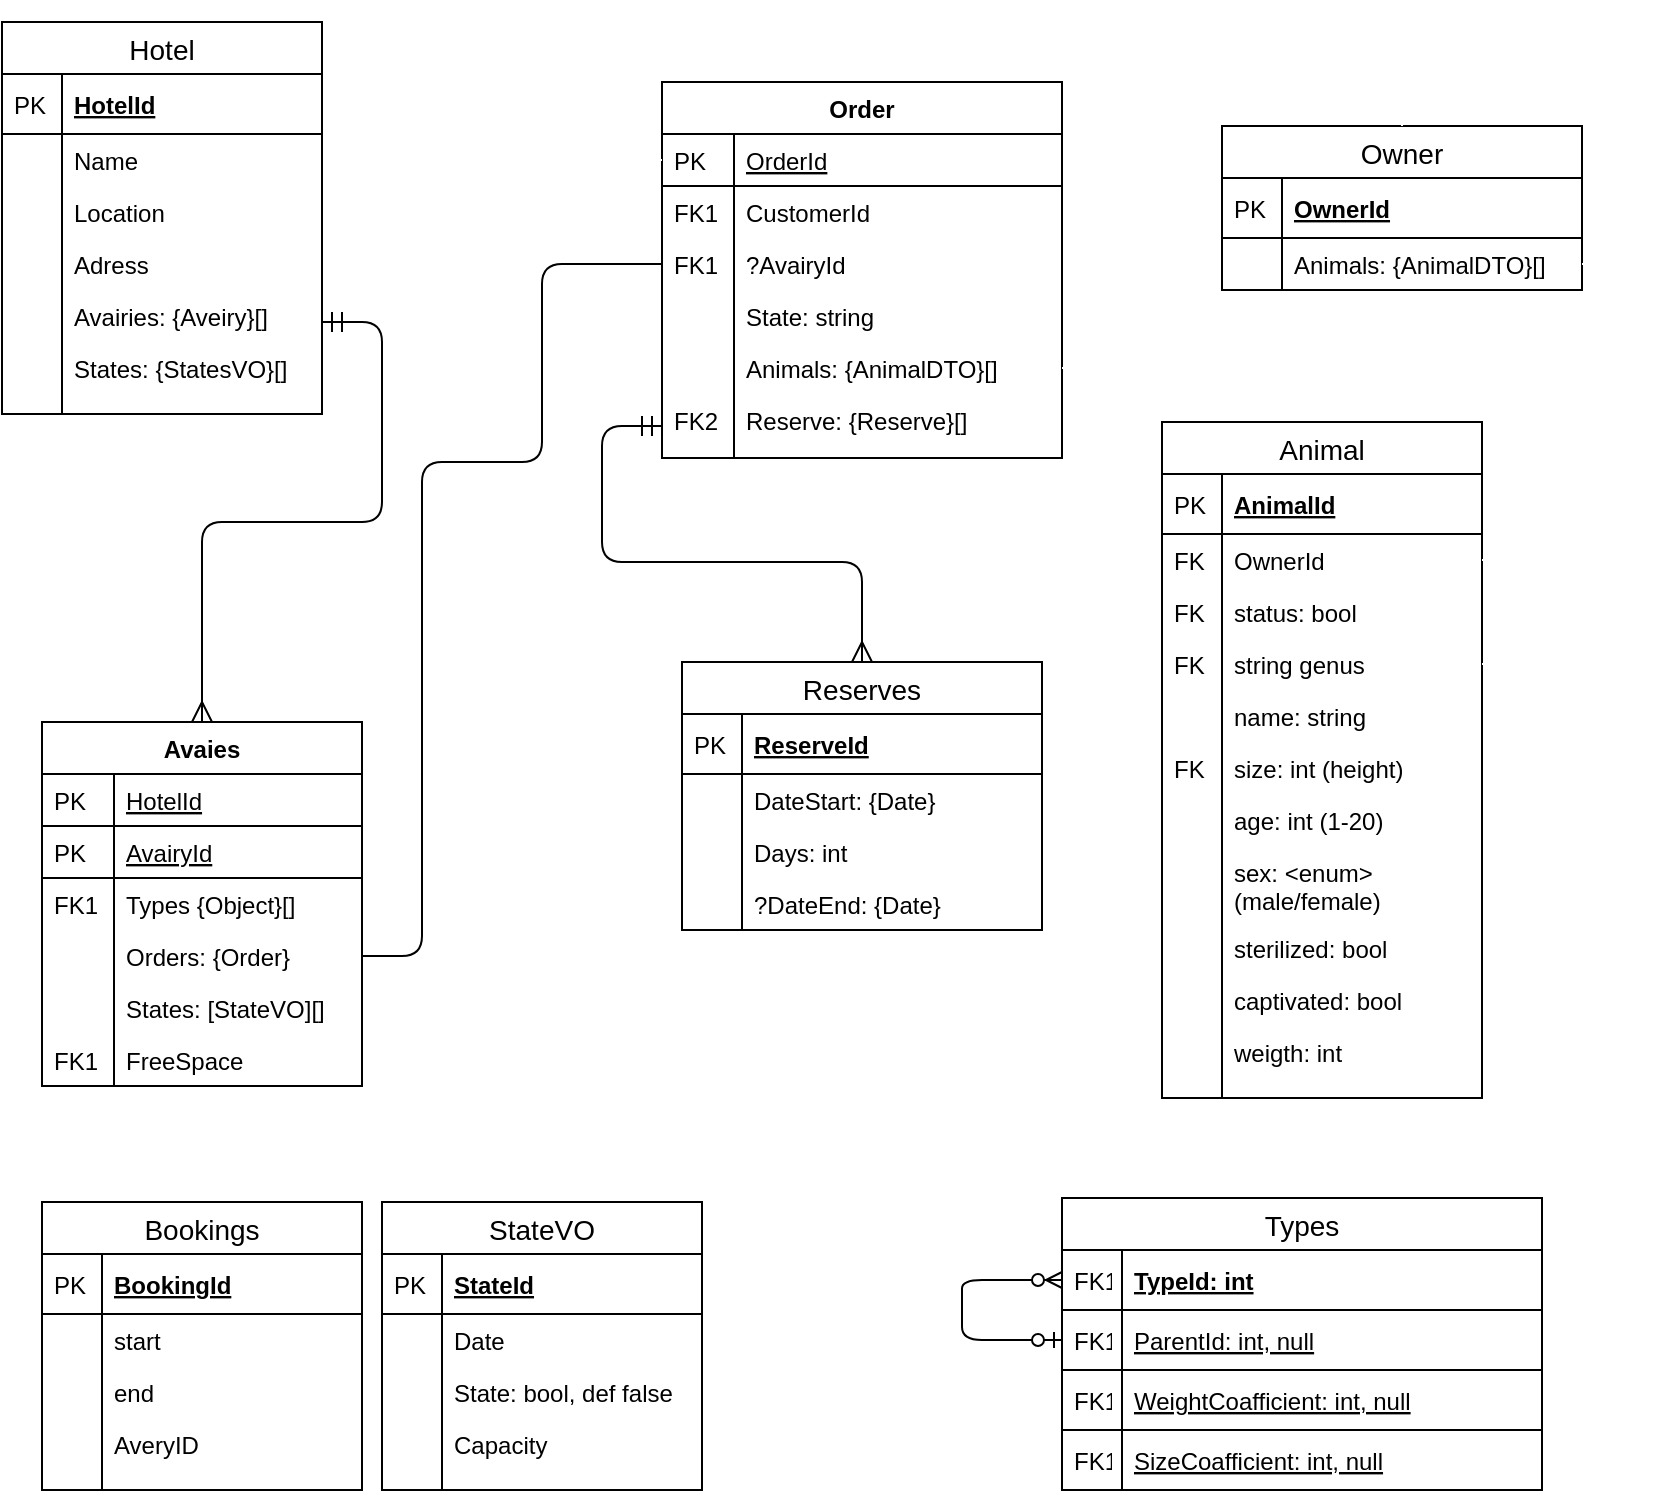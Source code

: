 <mxfile version="13.1.3">
    <diagram id="C5RBs43oDa-KdzZeNtuy" name="Page-1">
        <mxGraphModel dx="888" dy="276" grid="1" gridSize="10" guides="1" tooltips="1" connect="1" arrows="1" fold="1" page="1" pageScale="1" pageWidth="1169" pageHeight="827" math="0" shadow="0">
            <root>
                <mxCell id="WIyWlLk6GJQsqaUBKTNV-0"/>
                <mxCell id="WIyWlLk6GJQsqaUBKTNV-1" parent="WIyWlLk6GJQsqaUBKTNV-0"/>
                <mxCell id="zkfFHV4jXpPFQw0GAbJ--71" value="" style="edgeStyle=orthogonalEdgeStyle;endArrow=ERmany;startArrow=ERmandOne;shadow=0;strokeWidth=1;endSize=8;startSize=8;entryX=0.5;entryY=0;entryDx=0;entryDy=0;endFill=0;exitX=0;exitY=0.5;exitDx=0;exitDy=0;" parent="WIyWlLk6GJQsqaUBKTNV-1" source="mgxZegn5X99LXbX_aYAn-7" target="mgxZegn5X99LXbX_aYAn-87" edge="1">
                    <mxGeometry width="100" height="100" relative="1" as="geometry">
                        <mxPoint x="470" y="162" as="sourcePoint"/>
                        <mxPoint x="390" y="149" as="targetPoint"/>
                        <Array as="points">
                            <mxPoint x="390" y="272"/>
                            <mxPoint x="390" y="340"/>
                            <mxPoint x="520" y="340"/>
                        </Array>
                    </mxGeometry>
                </mxCell>
                <mxCell id="mgxZegn5X99LXbX_aYAn-98" value="Hotel" style="swimlane;fontStyle=0;childLayout=stackLayout;horizontal=1;startSize=26;horizontalStack=0;resizeParent=1;resizeParentMax=0;resizeLast=0;collapsible=1;marginBottom=0;align=center;fontSize=14;" parent="WIyWlLk6GJQsqaUBKTNV-1" vertex="1">
                    <mxGeometry x="90" y="70" width="160" height="196" as="geometry"/>
                </mxCell>
                <mxCell id="mgxZegn5X99LXbX_aYAn-99" value="HotelId" style="shape=partialRectangle;top=0;left=0;right=0;bottom=1;align=left;verticalAlign=middle;fillColor=none;spacingLeft=34;spacingRight=4;overflow=hidden;rotatable=0;points=[[0,0.5],[1,0.5]];portConstraint=eastwest;dropTarget=0;fontStyle=5;fontSize=12;" parent="mgxZegn5X99LXbX_aYAn-98" vertex="1">
                    <mxGeometry y="26" width="160" height="30" as="geometry"/>
                </mxCell>
                <mxCell id="mgxZegn5X99LXbX_aYAn-100" value="PK" style="shape=partialRectangle;top=0;left=0;bottom=0;fillColor=none;align=left;verticalAlign=middle;spacingLeft=4;spacingRight=4;overflow=hidden;rotatable=0;points=[];portConstraint=eastwest;part=1;fontSize=12;" parent="mgxZegn5X99LXbX_aYAn-99" vertex="1" connectable="0">
                    <mxGeometry width="30" height="30" as="geometry"/>
                </mxCell>
                <mxCell id="mgxZegn5X99LXbX_aYAn-101" value="Name" style="shape=partialRectangle;top=0;left=0;right=0;bottom=0;align=left;verticalAlign=top;fillColor=none;spacingLeft=34;spacingRight=4;overflow=hidden;rotatable=0;points=[[0,0.5],[1,0.5]];portConstraint=eastwest;dropTarget=0;fontSize=12;" parent="mgxZegn5X99LXbX_aYAn-98" vertex="1">
                    <mxGeometry y="56" width="160" height="26" as="geometry"/>
                </mxCell>
                <mxCell id="mgxZegn5X99LXbX_aYAn-102" value="" style="shape=partialRectangle;top=0;left=0;bottom=0;fillColor=none;align=left;verticalAlign=top;spacingLeft=4;spacingRight=4;overflow=hidden;rotatable=0;points=[];portConstraint=eastwest;part=1;fontSize=12;" parent="mgxZegn5X99LXbX_aYAn-101" vertex="1" connectable="0">
                    <mxGeometry width="30" height="26" as="geometry"/>
                </mxCell>
                <mxCell id="mgxZegn5X99LXbX_aYAn-103" value="Location" style="shape=partialRectangle;top=0;left=0;right=0;bottom=0;align=left;verticalAlign=top;fillColor=none;spacingLeft=34;spacingRight=4;overflow=hidden;rotatable=0;points=[[0,0.5],[1,0.5]];portConstraint=eastwest;dropTarget=0;fontSize=12;" parent="mgxZegn5X99LXbX_aYAn-98" vertex="1">
                    <mxGeometry y="82" width="160" height="26" as="geometry"/>
                </mxCell>
                <mxCell id="mgxZegn5X99LXbX_aYAn-104" value="" style="shape=partialRectangle;top=0;left=0;bottom=0;fillColor=none;align=left;verticalAlign=top;spacingLeft=4;spacingRight=4;overflow=hidden;rotatable=0;points=[];portConstraint=eastwest;part=1;fontSize=12;" parent="mgxZegn5X99LXbX_aYAn-103" vertex="1" connectable="0">
                    <mxGeometry width="30" height="26" as="geometry"/>
                </mxCell>
                <mxCell id="mgxZegn5X99LXbX_aYAn-109" value="Adress" style="shape=partialRectangle;top=0;left=0;right=0;bottom=0;align=left;verticalAlign=top;fillColor=none;spacingLeft=34;spacingRight=4;overflow=hidden;rotatable=0;points=[[0,0.5],[1,0.5]];portConstraint=eastwest;dropTarget=0;fontSize=12;" parent="mgxZegn5X99LXbX_aYAn-98" vertex="1">
                    <mxGeometry y="108" width="160" height="26" as="geometry"/>
                </mxCell>
                <mxCell id="mgxZegn5X99LXbX_aYAn-110" value="" style="shape=partialRectangle;top=0;left=0;bottom=0;fillColor=none;align=left;verticalAlign=top;spacingLeft=4;spacingRight=4;overflow=hidden;rotatable=0;points=[];portConstraint=eastwest;part=1;fontSize=12;" parent="mgxZegn5X99LXbX_aYAn-109" vertex="1" connectable="0">
                    <mxGeometry width="30" height="26" as="geometry"/>
                </mxCell>
                <mxCell id="mgxZegn5X99LXbX_aYAn-105" value="Avairies: {Aveiry}[]" style="shape=partialRectangle;top=0;left=0;right=0;bottom=0;align=left;verticalAlign=top;fillColor=none;spacingLeft=34;spacingRight=4;overflow=hidden;rotatable=0;points=[[0,0.5],[1,0.5]];portConstraint=eastwest;dropTarget=0;fontSize=12;" parent="mgxZegn5X99LXbX_aYAn-98" vertex="1">
                    <mxGeometry y="134" width="160" height="26" as="geometry"/>
                </mxCell>
                <mxCell id="mgxZegn5X99LXbX_aYAn-106" value="" style="shape=partialRectangle;top=0;left=0;bottom=0;fillColor=none;align=left;verticalAlign=top;spacingLeft=4;spacingRight=4;overflow=hidden;rotatable=0;points=[];portConstraint=eastwest;part=1;fontSize=12;" parent="mgxZegn5X99LXbX_aYAn-105" vertex="1" connectable="0">
                    <mxGeometry width="30" height="26" as="geometry"/>
                </mxCell>
                <mxCell id="mgxZegn5X99LXbX_aYAn-152" value="States: {StatesVO}[]" style="shape=partialRectangle;top=0;left=0;right=0;bottom=0;align=left;verticalAlign=top;fillColor=none;spacingLeft=34;spacingRight=4;overflow=hidden;rotatable=0;points=[[0,0.5],[1,0.5]];portConstraint=eastwest;dropTarget=0;fontSize=12;" parent="mgxZegn5X99LXbX_aYAn-98" vertex="1">
                    <mxGeometry y="160" width="160" height="26" as="geometry"/>
                </mxCell>
                <mxCell id="mgxZegn5X99LXbX_aYAn-153" value="" style="shape=partialRectangle;top=0;left=0;bottom=0;fillColor=none;align=left;verticalAlign=top;spacingLeft=4;spacingRight=4;overflow=hidden;rotatable=0;points=[];portConstraint=eastwest;part=1;fontSize=12;" parent="mgxZegn5X99LXbX_aYAn-152" vertex="1" connectable="0">
                    <mxGeometry width="30" height="26" as="geometry"/>
                </mxCell>
                <mxCell id="mgxZegn5X99LXbX_aYAn-107" value="" style="shape=partialRectangle;top=0;left=0;right=0;bottom=0;align=left;verticalAlign=top;fillColor=none;spacingLeft=34;spacingRight=4;overflow=hidden;rotatable=0;points=[[0,0.5],[1,0.5]];portConstraint=eastwest;dropTarget=0;fontSize=12;" parent="mgxZegn5X99LXbX_aYAn-98" vertex="1">
                    <mxGeometry y="186" width="160" height="10" as="geometry"/>
                </mxCell>
                <mxCell id="mgxZegn5X99LXbX_aYAn-108" value="" style="shape=partialRectangle;top=0;left=0;bottom=0;fillColor=none;align=left;verticalAlign=top;spacingLeft=4;spacingRight=4;overflow=hidden;rotatable=0;points=[];portConstraint=eastwest;part=1;fontSize=12;" parent="mgxZegn5X99LXbX_aYAn-107" vertex="1" connectable="0">
                    <mxGeometry width="30" height="10" as="geometry"/>
                </mxCell>
                <mxCell id="zkfFHV4jXpPFQw0GAbJ--51" value="Avaies" style="swimlane;fontStyle=1;childLayout=stackLayout;horizontal=1;startSize=26;horizontalStack=0;resizeParent=1;resizeLast=0;collapsible=1;marginBottom=0;rounded=0;shadow=0;strokeWidth=1;" parent="WIyWlLk6GJQsqaUBKTNV-1" vertex="1">
                    <mxGeometry x="110" y="420" width="160" height="182" as="geometry">
                        <mxRectangle x="20" y="80" width="160" height="26" as="alternateBounds"/>
                    </mxGeometry>
                </mxCell>
                <mxCell id="mgxZegn5X99LXbX_aYAn-111" value="HotelId" style="shape=partialRectangle;top=0;left=0;right=0;bottom=1;align=left;verticalAlign=top;fillColor=none;spacingLeft=40;spacingRight=4;overflow=hidden;rotatable=0;points=[[0,0.5],[1,0.5]];portConstraint=eastwest;dropTarget=0;rounded=0;shadow=0;strokeWidth=1;fontStyle=4" parent="zkfFHV4jXpPFQw0GAbJ--51" vertex="1">
                    <mxGeometry y="26" width="160" height="26" as="geometry"/>
                </mxCell>
                <mxCell id="mgxZegn5X99LXbX_aYAn-112" value="PK" style="shape=partialRectangle;top=0;left=0;bottom=0;fillColor=none;align=left;verticalAlign=top;spacingLeft=4;spacingRight=4;overflow=hidden;rotatable=0;points=[];portConstraint=eastwest;part=1;" parent="mgxZegn5X99LXbX_aYAn-111" vertex="1" connectable="0">
                    <mxGeometry width="36" height="26" as="geometry"/>
                </mxCell>
                <mxCell id="zkfFHV4jXpPFQw0GAbJ--52" value="AvairyId" style="shape=partialRectangle;top=0;left=0;right=0;bottom=1;align=left;verticalAlign=top;fillColor=none;spacingLeft=40;spacingRight=4;overflow=hidden;rotatable=0;points=[[0,0.5],[1,0.5]];portConstraint=eastwest;dropTarget=0;rounded=0;shadow=0;strokeWidth=1;fontStyle=4" parent="zkfFHV4jXpPFQw0GAbJ--51" vertex="1">
                    <mxGeometry y="52" width="160" height="26" as="geometry"/>
                </mxCell>
                <mxCell id="zkfFHV4jXpPFQw0GAbJ--53" value="PK" style="shape=partialRectangle;top=0;left=0;bottom=0;fillColor=none;align=left;verticalAlign=top;spacingLeft=4;spacingRight=4;overflow=hidden;rotatable=0;points=[];portConstraint=eastwest;part=1;" parent="zkfFHV4jXpPFQw0GAbJ--52" vertex="1" connectable="0">
                    <mxGeometry width="36" height="26" as="geometry"/>
                </mxCell>
                <mxCell id="mgxZegn5X99LXbX_aYAn-58" value="Types {Object}[]" style="shape=partialRectangle;top=0;left=0;right=0;bottom=0;align=left;verticalAlign=top;fillColor=none;spacingLeft=40;spacingRight=4;overflow=hidden;rotatable=0;points=[[0,0.5],[1,0.5]];portConstraint=eastwest;dropTarget=0;rounded=0;shadow=0;strokeWidth=1;" parent="zkfFHV4jXpPFQw0GAbJ--51" vertex="1">
                    <mxGeometry y="78" width="160" height="26" as="geometry"/>
                </mxCell>
                <mxCell id="mgxZegn5X99LXbX_aYAn-59" value="FK1" style="shape=partialRectangle;top=0;left=0;bottom=0;fillColor=none;align=left;verticalAlign=top;spacingLeft=4;spacingRight=4;overflow=hidden;rotatable=0;points=[];portConstraint=eastwest;part=1;" parent="mgxZegn5X99LXbX_aYAn-58" vertex="1" connectable="0">
                    <mxGeometry width="36" height="26" as="geometry"/>
                </mxCell>
                <mxCell id="mgxZegn5X99LXbX_aYAn-123" value="Orders: {Order}" style="shape=partialRectangle;top=0;left=0;right=0;bottom=0;align=left;verticalAlign=top;fillColor=none;spacingLeft=40;spacingRight=4;overflow=hidden;rotatable=0;points=[[0,0.5],[1,0.5]];portConstraint=eastwest;dropTarget=0;rounded=0;shadow=0;strokeWidth=1;" parent="zkfFHV4jXpPFQw0GAbJ--51" vertex="1">
                    <mxGeometry y="104" width="160" height="26" as="geometry"/>
                </mxCell>
                <mxCell id="mgxZegn5X99LXbX_aYAn-124" value="" style="shape=partialRectangle;top=0;left=0;bottom=0;fillColor=none;align=left;verticalAlign=top;spacingLeft=4;spacingRight=4;overflow=hidden;rotatable=0;points=[];portConstraint=eastwest;part=1;" parent="mgxZegn5X99LXbX_aYAn-123" vertex="1" connectable="0">
                    <mxGeometry width="36" height="26" as="geometry"/>
                </mxCell>
                <mxCell id="zkfFHV4jXpPFQw0GAbJ--54" value="States: [StateVO][]" style="shape=partialRectangle;top=0;left=0;right=0;bottom=0;align=left;verticalAlign=top;fillColor=none;spacingLeft=40;spacingRight=4;overflow=hidden;rotatable=0;points=[[0,0.5],[1,0.5]];portConstraint=eastwest;dropTarget=0;rounded=0;shadow=0;strokeWidth=1;" parent="zkfFHV4jXpPFQw0GAbJ--51" vertex="1">
                    <mxGeometry y="130" width="160" height="26" as="geometry"/>
                </mxCell>
                <mxCell id="zkfFHV4jXpPFQw0GAbJ--55" value="" style="shape=partialRectangle;top=0;left=0;bottom=0;fillColor=none;align=left;verticalAlign=top;spacingLeft=4;spacingRight=4;overflow=hidden;rotatable=0;points=[];portConstraint=eastwest;part=1;" parent="zkfFHV4jXpPFQw0GAbJ--54" vertex="1" connectable="0">
                    <mxGeometry width="36" height="26" as="geometry"/>
                </mxCell>
                <mxCell id="mgxZegn5X99LXbX_aYAn-5" value="FreeSpace" style="shape=partialRectangle;top=0;left=0;right=0;bottom=0;align=left;verticalAlign=top;fillColor=none;spacingLeft=40;spacingRight=4;overflow=hidden;rotatable=0;points=[[0,0.5],[1,0.5]];portConstraint=eastwest;dropTarget=0;rounded=0;shadow=0;strokeWidth=1;" parent="zkfFHV4jXpPFQw0GAbJ--51" vertex="1">
                    <mxGeometry y="156" width="160" height="26" as="geometry"/>
                </mxCell>
                <mxCell id="mgxZegn5X99LXbX_aYAn-6" value="FK1" style="shape=partialRectangle;top=0;left=0;bottom=0;fillColor=none;align=left;verticalAlign=top;spacingLeft=4;spacingRight=4;overflow=hidden;rotatable=0;points=[];portConstraint=eastwest;part=1;" parent="mgxZegn5X99LXbX_aYAn-5" vertex="1" connectable="0">
                    <mxGeometry width="36" height="26" as="geometry"/>
                </mxCell>
                <mxCell id="mgxZegn5X99LXbX_aYAn-119" value="" style="edgeStyle=orthogonalEdgeStyle;endArrow=ERmany;startArrow=ERmandOne;shadow=0;strokeWidth=1;endSize=8;startSize=8;endFill=0;" parent="WIyWlLk6GJQsqaUBKTNV-1" target="zkfFHV4jXpPFQw0GAbJ--51" edge="1">
                    <mxGeometry width="100" height="100" relative="1" as="geometry">
                        <mxPoint x="250" y="220" as="sourcePoint"/>
                        <mxPoint x="310" y="251" as="targetPoint"/>
                        <Array as="points">
                            <mxPoint x="280" y="220"/>
                            <mxPoint x="280" y="320"/>
                            <mxPoint x="190" y="320"/>
                        </Array>
                    </mxGeometry>
                </mxCell>
                <mxCell id="zkfFHV4jXpPFQw0GAbJ--56" value="Order" style="swimlane;fontStyle=1;childLayout=stackLayout;horizontal=1;startSize=26;horizontalStack=0;resizeParent=1;resizeLast=0;collapsible=1;marginBottom=0;rounded=0;shadow=0;strokeWidth=1;" parent="WIyWlLk6GJQsqaUBKTNV-1" vertex="1">
                    <mxGeometry x="420" y="100" width="200" height="188" as="geometry">
                        <mxRectangle x="260" y="80" width="160" height="26" as="alternateBounds"/>
                    </mxGeometry>
                </mxCell>
                <mxCell id="zkfFHV4jXpPFQw0GAbJ--57" value="OrderId" style="shape=partialRectangle;top=0;left=0;right=0;bottom=1;align=left;verticalAlign=top;fillColor=none;spacingLeft=40;spacingRight=4;overflow=hidden;rotatable=0;points=[[0,0.5],[1,0.5]];portConstraint=eastwest;dropTarget=0;rounded=0;shadow=0;strokeWidth=1;fontStyle=4" parent="zkfFHV4jXpPFQw0GAbJ--56" vertex="1">
                    <mxGeometry y="26" width="200" height="26" as="geometry"/>
                </mxCell>
                <mxCell id="zkfFHV4jXpPFQw0GAbJ--58" value="PK" style="shape=partialRectangle;top=0;left=0;bottom=0;fillColor=none;align=left;verticalAlign=top;spacingLeft=4;spacingRight=4;overflow=hidden;rotatable=0;points=[];portConstraint=eastwest;part=1;" parent="zkfFHV4jXpPFQw0GAbJ--57" vertex="1" connectable="0">
                    <mxGeometry width="36" height="26" as="geometry"/>
                </mxCell>
                <mxCell id="mgxZegn5X99LXbX_aYAn-85" value="CustomerId" style="shape=partialRectangle;top=0;left=0;right=0;bottom=0;align=left;verticalAlign=top;fillColor=none;spacingLeft=40;spacingRight=4;overflow=hidden;rotatable=0;points=[[0,0.5],[1,0.5]];portConstraint=eastwest;dropTarget=0;rounded=0;shadow=0;strokeWidth=1;" parent="zkfFHV4jXpPFQw0GAbJ--56" vertex="1">
                    <mxGeometry y="52" width="200" height="26" as="geometry"/>
                </mxCell>
                <mxCell id="mgxZegn5X99LXbX_aYAn-86" value="FK1" style="shape=partialRectangle;top=0;left=0;bottom=0;fillColor=none;align=left;verticalAlign=top;spacingLeft=4;spacingRight=4;overflow=hidden;rotatable=0;points=[];portConstraint=eastwest;part=1;" parent="mgxZegn5X99LXbX_aYAn-85" vertex="1" connectable="0">
                    <mxGeometry width="36" height="26" as="geometry"/>
                </mxCell>
                <mxCell id="mgxZegn5X99LXbX_aYAn-96" value="?AvairyId" style="shape=partialRectangle;top=0;left=0;right=0;bottom=0;align=left;verticalAlign=top;fillColor=none;spacingLeft=40;spacingRight=4;overflow=hidden;rotatable=0;points=[[0,0.5],[1,0.5]];portConstraint=eastwest;dropTarget=0;rounded=0;shadow=0;strokeWidth=1;" parent="zkfFHV4jXpPFQw0GAbJ--56" vertex="1">
                    <mxGeometry y="78" width="200" height="26" as="geometry"/>
                </mxCell>
                <mxCell id="mgxZegn5X99LXbX_aYAn-97" value="FK1" style="shape=partialRectangle;top=0;left=0;bottom=0;fillColor=none;align=left;verticalAlign=top;spacingLeft=4;spacingRight=4;overflow=hidden;rotatable=0;points=[];portConstraint=eastwest;part=1;" parent="mgxZegn5X99LXbX_aYAn-96" vertex="1" connectable="0">
                    <mxGeometry width="36" height="26" as="geometry"/>
                </mxCell>
                <mxCell id="mgxZegn5X99LXbX_aYAn-129" value="State: string" style="shape=partialRectangle;top=0;left=0;right=0;bottom=0;align=left;verticalAlign=top;fillColor=none;spacingLeft=40;spacingRight=4;overflow=hidden;rotatable=0;points=[[0,0.5],[1,0.5]];portConstraint=eastwest;dropTarget=0;rounded=0;shadow=0;strokeWidth=1;" parent="zkfFHV4jXpPFQw0GAbJ--56" vertex="1">
                    <mxGeometry y="104" width="200" height="26" as="geometry"/>
                </mxCell>
                <mxCell id="mgxZegn5X99LXbX_aYAn-130" value="" style="shape=partialRectangle;top=0;left=0;bottom=0;fillColor=none;align=left;verticalAlign=top;spacingLeft=4;spacingRight=4;overflow=hidden;rotatable=0;points=[];portConstraint=eastwest;part=1;" parent="mgxZegn5X99LXbX_aYAn-129" vertex="1" connectable="0">
                    <mxGeometry width="36" height="26" as="geometry"/>
                </mxCell>
                <mxCell id="zkfFHV4jXpPFQw0GAbJ--59" value="Animals: {AnimalDTO}[]" style="shape=partialRectangle;top=0;left=0;right=0;bottom=0;align=left;verticalAlign=top;fillColor=none;spacingLeft=40;spacingRight=4;overflow=hidden;rotatable=0;points=[[0,0.5],[1,0.5]];portConstraint=eastwest;dropTarget=0;rounded=0;shadow=0;strokeWidth=1;" parent="zkfFHV4jXpPFQw0GAbJ--56" vertex="1">
                    <mxGeometry y="130" width="200" height="26" as="geometry"/>
                </mxCell>
                <mxCell id="zkfFHV4jXpPFQw0GAbJ--60" value="" style="shape=partialRectangle;top=0;left=0;bottom=0;fillColor=none;align=left;verticalAlign=top;spacingLeft=4;spacingRight=4;overflow=hidden;rotatable=0;points=[];portConstraint=eastwest;part=1;" parent="zkfFHV4jXpPFQw0GAbJ--59" vertex="1" connectable="0">
                    <mxGeometry width="36" height="26" as="geometry"/>
                </mxCell>
                <mxCell id="mgxZegn5X99LXbX_aYAn-7" value="Reserve: {Reserve}[]" style="shape=partialRectangle;top=0;left=0;right=0;bottom=0;align=left;verticalAlign=top;fillColor=none;spacingLeft=40;spacingRight=4;overflow=hidden;rotatable=0;points=[[0,0.5],[1,0.5]];portConstraint=eastwest;dropTarget=0;rounded=0;shadow=0;strokeWidth=1;" parent="zkfFHV4jXpPFQw0GAbJ--56" vertex="1">
                    <mxGeometry y="156" width="200" height="32" as="geometry"/>
                </mxCell>
                <mxCell id="mgxZegn5X99LXbX_aYAn-8" value="FK2" style="shape=partialRectangle;top=0;left=0;bottom=0;fillColor=none;align=left;verticalAlign=top;spacingLeft=4;spacingRight=4;overflow=hidden;rotatable=0;points=[];portConstraint=eastwest;part=1;" parent="mgxZegn5X99LXbX_aYAn-7" vertex="1" connectable="0">
                    <mxGeometry width="36" height="32" as="geometry"/>
                </mxCell>
                <mxCell id="mgxZegn5X99LXbX_aYAn-9" value="Owner" style="swimlane;fontStyle=0;childLayout=stackLayout;horizontal=1;startSize=26;horizontalStack=0;resizeParent=1;resizeParentMax=0;resizeLast=0;collapsible=1;marginBottom=0;align=center;fontSize=14;" parent="WIyWlLk6GJQsqaUBKTNV-1" vertex="1">
                    <mxGeometry x="700" y="122" width="180" height="82" as="geometry"/>
                </mxCell>
                <mxCell id="mgxZegn5X99LXbX_aYAn-10" value="OwnerId" style="shape=partialRectangle;top=0;left=0;right=0;bottom=1;align=left;verticalAlign=middle;fillColor=none;spacingLeft=34;spacingRight=4;overflow=hidden;rotatable=0;points=[[0,0.5],[1,0.5]];portConstraint=eastwest;dropTarget=0;fontStyle=5;fontSize=12;" parent="mgxZegn5X99LXbX_aYAn-9" vertex="1">
                    <mxGeometry y="26" width="180" height="30" as="geometry"/>
                </mxCell>
                <mxCell id="mgxZegn5X99LXbX_aYAn-11" value="PK" style="shape=partialRectangle;top=0;left=0;bottom=0;fillColor=none;align=left;verticalAlign=middle;spacingLeft=4;spacingRight=4;overflow=hidden;rotatable=0;points=[];portConstraint=eastwest;part=1;fontSize=12;" parent="mgxZegn5X99LXbX_aYAn-10" vertex="1" connectable="0">
                    <mxGeometry width="30" height="30" as="geometry"/>
                </mxCell>
                <mxCell id="mgxZegn5X99LXbX_aYAn-12" value="Animals: {AnimalDTO}[]" style="shape=partialRectangle;top=0;left=0;right=0;bottom=0;align=left;verticalAlign=top;fillColor=none;spacingLeft=34;spacingRight=4;overflow=hidden;rotatable=0;points=[[0,0.5],[1,0.5]];portConstraint=eastwest;dropTarget=0;fontSize=12;" parent="mgxZegn5X99LXbX_aYAn-9" vertex="1">
                    <mxGeometry y="56" width="180" height="26" as="geometry"/>
                </mxCell>
                <mxCell id="mgxZegn5X99LXbX_aYAn-13" value="" style="shape=partialRectangle;top=0;left=0;bottom=0;fillColor=none;align=left;verticalAlign=top;spacingLeft=4;spacingRight=4;overflow=hidden;rotatable=0;points=[];portConstraint=eastwest;part=1;fontSize=12;" parent="mgxZegn5X99LXbX_aYAn-12" vertex="1" connectable="0">
                    <mxGeometry width="30" height="26" as="geometry"/>
                </mxCell>
                <mxCell id="mgxZegn5X99LXbX_aYAn-120" value="" style="edgeStyle=elbowEdgeStyle;fontSize=12;html=1;endArrow=ERmandOne;startArrow=ERmandOne;strokeColor=none;rounded=1;exitX=0.863;exitY=-0.013;exitDx=0;exitDy=0;exitPerimeter=0;" parent="WIyWlLk6GJQsqaUBKTNV-1" source="zkfFHV4jXpPFQw0GAbJ--51" target="mgxZegn5X99LXbX_aYAn-96" edge="1">
                    <mxGeometry width="100" height="100" relative="1" as="geometry">
                        <mxPoint x="250" y="380" as="sourcePoint"/>
                        <mxPoint x="420" y="190" as="targetPoint"/>
                        <Array as="points">
                            <mxPoint x="248" y="350"/>
                            <mxPoint x="248" y="380"/>
                            <mxPoint x="248" y="330"/>
                        </Array>
                    </mxGeometry>
                </mxCell>
                <mxCell id="mgxZegn5X99LXbX_aYAn-122" value="" style="endArrow=none;html=1;rounded=1;entryX=0;entryY=0.5;entryDx=0;entryDy=0;exitX=1;exitY=0.5;exitDx=0;exitDy=0;" parent="WIyWlLk6GJQsqaUBKTNV-1" source="mgxZegn5X99LXbX_aYAn-123" target="mgxZegn5X99LXbX_aYAn-96" edge="1">
                    <mxGeometry relative="1" as="geometry">
                        <mxPoint x="240" y="415" as="sourcePoint"/>
                        <mxPoint x="390" y="340" as="targetPoint"/>
                        <Array as="points">
                            <mxPoint x="300" y="537"/>
                            <mxPoint x="300" y="360"/>
                            <mxPoint x="300" y="290"/>
                            <mxPoint x="360" y="290"/>
                            <mxPoint x="360" y="191"/>
                        </Array>
                    </mxGeometry>
                </mxCell>
                <mxCell id="mgxZegn5X99LXbX_aYAn-87" value="Reserves" style="swimlane;fontStyle=0;childLayout=stackLayout;horizontal=1;startSize=26;horizontalStack=0;resizeParent=1;resizeParentMax=0;resizeLast=0;collapsible=1;marginBottom=0;align=center;fontSize=14;" parent="WIyWlLk6GJQsqaUBKTNV-1" vertex="1">
                    <mxGeometry x="430" y="390" width="180" height="134" as="geometry"/>
                </mxCell>
                <mxCell id="mgxZegn5X99LXbX_aYAn-88" value="ReserveId" style="shape=partialRectangle;top=0;left=0;right=0;bottom=1;align=left;verticalAlign=middle;fillColor=none;spacingLeft=34;spacingRight=4;overflow=hidden;rotatable=0;points=[[0,0.5],[1,0.5]];portConstraint=eastwest;dropTarget=0;fontStyle=5;fontSize=12;" parent="mgxZegn5X99LXbX_aYAn-87" vertex="1">
                    <mxGeometry y="26" width="180" height="30" as="geometry"/>
                </mxCell>
                <mxCell id="mgxZegn5X99LXbX_aYAn-89" value="PK" style="shape=partialRectangle;top=0;left=0;bottom=0;fillColor=none;align=left;verticalAlign=middle;spacingLeft=4;spacingRight=4;overflow=hidden;rotatable=0;points=[];portConstraint=eastwest;part=1;fontSize=12;" parent="mgxZegn5X99LXbX_aYAn-88" vertex="1" connectable="0">
                    <mxGeometry width="30" height="30" as="geometry"/>
                </mxCell>
                <mxCell id="mgxZegn5X99LXbX_aYAn-94" value="DateStart: {Date}" style="shape=partialRectangle;top=0;left=0;right=0;bottom=0;align=left;verticalAlign=top;fillColor=none;spacingLeft=34;spacingRight=4;overflow=hidden;rotatable=0;points=[[0,0.5],[1,0.5]];portConstraint=eastwest;dropTarget=0;fontSize=12;" parent="mgxZegn5X99LXbX_aYAn-87" vertex="1">
                    <mxGeometry y="56" width="180" height="26" as="geometry"/>
                </mxCell>
                <mxCell id="mgxZegn5X99LXbX_aYAn-95" value="" style="shape=partialRectangle;top=0;left=0;bottom=0;fillColor=none;align=left;verticalAlign=top;spacingLeft=4;spacingRight=4;overflow=hidden;rotatable=0;points=[];portConstraint=eastwest;part=1;fontSize=12;" parent="mgxZegn5X99LXbX_aYAn-94" vertex="1" connectable="0">
                    <mxGeometry width="30" height="26" as="geometry"/>
                </mxCell>
                <mxCell id="mgxZegn5X99LXbX_aYAn-90" value="Days: int" style="shape=partialRectangle;top=0;left=0;right=0;bottom=0;align=left;verticalAlign=top;fillColor=none;spacingLeft=34;spacingRight=4;overflow=hidden;rotatable=0;points=[[0,0.5],[1,0.5]];portConstraint=eastwest;dropTarget=0;fontSize=12;" parent="mgxZegn5X99LXbX_aYAn-87" vertex="1">
                    <mxGeometry y="82" width="180" height="26" as="geometry"/>
                </mxCell>
                <mxCell id="mgxZegn5X99LXbX_aYAn-91" value="" style="shape=partialRectangle;top=0;left=0;bottom=0;fillColor=none;align=left;verticalAlign=top;spacingLeft=4;spacingRight=4;overflow=hidden;rotatable=0;points=[];portConstraint=eastwest;part=1;fontSize=12;" parent="mgxZegn5X99LXbX_aYAn-90" vertex="1" connectable="0">
                    <mxGeometry width="30" height="26" as="geometry"/>
                </mxCell>
                <mxCell id="mgxZegn5X99LXbX_aYAn-92" value="?DateEnd: {Date}" style="shape=partialRectangle;top=0;left=0;right=0;bottom=0;align=left;verticalAlign=top;fillColor=none;spacingLeft=34;spacingRight=4;overflow=hidden;rotatable=0;points=[[0,0.5],[1,0.5]];portConstraint=eastwest;dropTarget=0;fontSize=12;" parent="mgxZegn5X99LXbX_aYAn-87" vertex="1">
                    <mxGeometry y="108" width="180" height="26" as="geometry"/>
                </mxCell>
                <mxCell id="mgxZegn5X99LXbX_aYAn-93" value="" style="shape=partialRectangle;top=0;left=0;bottom=0;fillColor=none;align=left;verticalAlign=top;spacingLeft=4;spacingRight=4;overflow=hidden;rotatable=0;points=[];portConstraint=eastwest;part=1;fontSize=12;" parent="mgxZegn5X99LXbX_aYAn-92" vertex="1" connectable="0">
                    <mxGeometry width="30" height="26" as="geometry"/>
                </mxCell>
                <mxCell id="mgxZegn5X99LXbX_aYAn-35" value="Animal" style="swimlane;fontStyle=0;childLayout=stackLayout;horizontal=1;startSize=26;horizontalStack=0;resizeParent=1;resizeParentMax=0;resizeLast=0;collapsible=1;marginBottom=0;align=center;fontSize=14;" parent="WIyWlLk6GJQsqaUBKTNV-1" vertex="1">
                    <mxGeometry x="670" y="270" width="160" height="338" as="geometry"/>
                </mxCell>
                <mxCell id="mgxZegn5X99LXbX_aYAn-36" value="AnimalId" style="shape=partialRectangle;top=0;left=0;right=0;bottom=1;align=left;verticalAlign=middle;fillColor=none;spacingLeft=34;spacingRight=4;overflow=hidden;rotatable=0;points=[[0,0.5],[1,0.5]];portConstraint=eastwest;dropTarget=0;fontStyle=5;fontSize=12;" parent="mgxZegn5X99LXbX_aYAn-35" vertex="1">
                    <mxGeometry y="26" width="160" height="30" as="geometry"/>
                </mxCell>
                <mxCell id="mgxZegn5X99LXbX_aYAn-37" value="PK" style="shape=partialRectangle;top=0;left=0;bottom=0;fillColor=none;align=left;verticalAlign=middle;spacingLeft=4;spacingRight=4;overflow=hidden;rotatable=0;points=[];portConstraint=eastwest;part=1;fontSize=12;" parent="mgxZegn5X99LXbX_aYAn-36" vertex="1" connectable="0">
                    <mxGeometry width="30" height="30" as="geometry"/>
                </mxCell>
                <mxCell id="mgxZegn5X99LXbX_aYAn-146" value="OwnerId" style="shape=partialRectangle;top=0;left=0;right=0;bottom=0;align=left;verticalAlign=top;fillColor=none;spacingLeft=34;spacingRight=4;overflow=hidden;rotatable=0;points=[[0,0.5],[1,0.5]];portConstraint=eastwest;dropTarget=0;fontSize=12;" parent="mgxZegn5X99LXbX_aYAn-35" vertex="1">
                    <mxGeometry y="56" width="160" height="26" as="geometry"/>
                </mxCell>
                <mxCell id="mgxZegn5X99LXbX_aYAn-147" value="FK&#10;" style="shape=partialRectangle;top=0;left=0;bottom=0;fillColor=none;align=left;verticalAlign=top;spacingLeft=4;spacingRight=4;overflow=hidden;rotatable=0;points=[];portConstraint=eastwest;part=1;fontSize=12;" parent="mgxZegn5X99LXbX_aYAn-146" vertex="1" connectable="0">
                    <mxGeometry width="30" height="26" as="geometry"/>
                </mxCell>
                <mxCell id="mgxZegn5X99LXbX_aYAn-38" value="status: bool" style="shape=partialRectangle;top=0;left=0;right=0;bottom=0;align=left;verticalAlign=top;fillColor=none;spacingLeft=34;spacingRight=4;overflow=hidden;rotatable=0;points=[[0,0.5],[1,0.5]];portConstraint=eastwest;dropTarget=0;fontSize=12;" parent="mgxZegn5X99LXbX_aYAn-35" vertex="1">
                    <mxGeometry y="82" width="160" height="26" as="geometry"/>
                </mxCell>
                <mxCell id="mgxZegn5X99LXbX_aYAn-39" value="FK&#10;" style="shape=partialRectangle;top=0;left=0;bottom=0;fillColor=none;align=left;verticalAlign=top;spacingLeft=4;spacingRight=4;overflow=hidden;rotatable=0;points=[];portConstraint=eastwest;part=1;fontSize=12;" parent="mgxZegn5X99LXbX_aYAn-38" vertex="1" connectable="0">
                    <mxGeometry width="30" height="26" as="geometry"/>
                </mxCell>
                <mxCell id="mgxZegn5X99LXbX_aYAn-80" value="string genus" style="shape=partialRectangle;top=0;left=0;right=0;bottom=0;align=left;verticalAlign=top;fillColor=none;spacingLeft=34;spacingRight=4;overflow=hidden;rotatable=0;points=[[0,0.5],[1,0.5]];portConstraint=eastwest;dropTarget=0;fontSize=12;" parent="mgxZegn5X99LXbX_aYAn-35" vertex="1">
                    <mxGeometry y="108" width="160" height="26" as="geometry"/>
                </mxCell>
                <mxCell id="mgxZegn5X99LXbX_aYAn-81" value="FK&#10;" style="shape=partialRectangle;top=0;left=0;bottom=0;fillColor=none;align=left;verticalAlign=top;spacingLeft=4;spacingRight=4;overflow=hidden;rotatable=0;points=[];portConstraint=eastwest;part=1;fontSize=12;" parent="mgxZegn5X99LXbX_aYAn-80" vertex="1" connectable="0">
                    <mxGeometry width="30" height="26" as="geometry"/>
                </mxCell>
                <mxCell id="mgxZegn5X99LXbX_aYAn-40" value="name: string" style="shape=partialRectangle;top=0;left=0;right=0;bottom=0;align=left;verticalAlign=top;fillColor=none;spacingLeft=34;spacingRight=4;overflow=hidden;rotatable=0;points=[[0,0.5],[1,0.5]];portConstraint=eastwest;dropTarget=0;fontSize=12;" parent="mgxZegn5X99LXbX_aYAn-35" vertex="1">
                    <mxGeometry y="134" width="160" height="26" as="geometry"/>
                </mxCell>
                <mxCell id="mgxZegn5X99LXbX_aYAn-41" value="" style="shape=partialRectangle;top=0;left=0;bottom=0;fillColor=none;align=left;verticalAlign=top;spacingLeft=4;spacingRight=4;overflow=hidden;rotatable=0;points=[];portConstraint=eastwest;part=1;fontSize=12;" parent="mgxZegn5X99LXbX_aYAn-40" vertex="1" connectable="0">
                    <mxGeometry width="30" height="26" as="geometry"/>
                </mxCell>
                <mxCell id="mgxZegn5X99LXbX_aYAn-76" value="size: int (height)" style="shape=partialRectangle;top=0;left=0;right=0;bottom=0;align=left;verticalAlign=top;fillColor=none;spacingLeft=34;spacingRight=4;overflow=hidden;rotatable=0;points=[[0,0.5],[1,0.5]];portConstraint=eastwest;dropTarget=0;fontSize=12;" parent="mgxZegn5X99LXbX_aYAn-35" vertex="1">
                    <mxGeometry y="160" width="160" height="26" as="geometry"/>
                </mxCell>
                <mxCell id="mgxZegn5X99LXbX_aYAn-77" value="FK" style="shape=partialRectangle;top=0;left=0;bottom=0;fillColor=none;align=left;verticalAlign=top;spacingLeft=4;spacingRight=4;overflow=hidden;rotatable=0;points=[];portConstraint=eastwest;part=1;fontSize=12;" parent="mgxZegn5X99LXbX_aYAn-76" vertex="1" connectable="0">
                    <mxGeometry width="30" height="26" as="geometry"/>
                </mxCell>
                <mxCell id="0" value="age: int (1-20)" style="shape=partialRectangle;top=0;left=0;right=0;bottom=0;align=left;verticalAlign=top;fillColor=none;spacingLeft=34;spacingRight=4;overflow=hidden;rotatable=0;points=[[0,0.5],[1,0.5]];portConstraint=eastwest;dropTarget=0;fontSize=12;" parent="mgxZegn5X99LXbX_aYAn-35" vertex="1">
                    <mxGeometry y="186" width="160" height="26" as="geometry"/>
                </mxCell>
                <mxCell id="1" value="" style="shape=partialRectangle;top=0;left=0;bottom=0;fillColor=none;align=left;verticalAlign=top;spacingLeft=4;spacingRight=4;overflow=hidden;rotatable=0;points=[];portConstraint=eastwest;part=1;fontSize=12;" parent="0" vertex="1" connectable="0">
                    <mxGeometry width="30" height="26" as="geometry"/>
                </mxCell>
                <mxCell id="2" value="sex: &lt;enum&gt; &#10;(male/female)" style="shape=partialRectangle;top=0;left=0;right=0;bottom=0;align=left;verticalAlign=top;fillColor=none;spacingLeft=34;spacingRight=4;overflow=hidden;rotatable=0;points=[[0,0.5],[1,0.5]];portConstraint=eastwest;dropTarget=0;fontSize=12;" parent="mgxZegn5X99LXbX_aYAn-35" vertex="1">
                    <mxGeometry y="212" width="160" height="38" as="geometry"/>
                </mxCell>
                <mxCell id="3" value="" style="shape=partialRectangle;top=0;left=0;bottom=0;fillColor=none;align=left;verticalAlign=top;spacingLeft=4;spacingRight=4;overflow=hidden;rotatable=0;points=[];portConstraint=eastwest;part=1;fontSize=12;" parent="2" vertex="1" connectable="0">
                    <mxGeometry width="30" height="38" as="geometry"/>
                </mxCell>
                <mxCell id="4" value="sterilized: bool" style="shape=partialRectangle;top=0;left=0;right=0;bottom=0;align=left;verticalAlign=top;fillColor=none;spacingLeft=34;spacingRight=4;overflow=hidden;rotatable=0;points=[[0,0.5],[1,0.5]];portConstraint=eastwest;dropTarget=0;fontSize=12;" parent="mgxZegn5X99LXbX_aYAn-35" vertex="1">
                    <mxGeometry y="250" width="160" height="26" as="geometry"/>
                </mxCell>
                <mxCell id="5" value="" style="shape=partialRectangle;top=0;left=0;bottom=0;fillColor=none;align=left;verticalAlign=top;spacingLeft=4;spacingRight=4;overflow=hidden;rotatable=0;points=[];portConstraint=eastwest;part=1;fontSize=12;" parent="4" vertex="1" connectable="0">
                    <mxGeometry width="30" height="26" as="geometry"/>
                </mxCell>
                <mxCell id="6" value="captivated: bool" style="shape=partialRectangle;top=0;left=0;right=0;bottom=0;align=left;verticalAlign=top;fillColor=none;spacingLeft=34;spacingRight=4;overflow=hidden;rotatable=0;points=[[0,0.5],[1,0.5]];portConstraint=eastwest;dropTarget=0;fontSize=12;" parent="mgxZegn5X99LXbX_aYAn-35" vertex="1">
                    <mxGeometry y="276" width="160" height="26" as="geometry"/>
                </mxCell>
                <mxCell id="7" value="" style="shape=partialRectangle;top=0;left=0;bottom=0;fillColor=none;align=left;verticalAlign=top;spacingLeft=4;spacingRight=4;overflow=hidden;rotatable=0;points=[];portConstraint=eastwest;part=1;fontSize=12;" parent="6" vertex="1" connectable="0">
                    <mxGeometry width="30" height="26" as="geometry"/>
                </mxCell>
                <mxCell id="mgxZegn5X99LXbX_aYAn-72" value="weigth: int" style="shape=partialRectangle;top=0;left=0;right=0;bottom=0;align=left;verticalAlign=top;fillColor=none;spacingLeft=34;spacingRight=4;overflow=hidden;rotatable=0;points=[[0,0.5],[1,0.5]];portConstraint=eastwest;dropTarget=0;fontSize=12;" parent="mgxZegn5X99LXbX_aYAn-35" vertex="1">
                    <mxGeometry y="302" width="160" height="26" as="geometry"/>
                </mxCell>
                <mxCell id="mgxZegn5X99LXbX_aYAn-73" value="" style="shape=partialRectangle;top=0;left=0;bottom=0;fillColor=none;align=left;verticalAlign=top;spacingLeft=4;spacingRight=4;overflow=hidden;rotatable=0;points=[];portConstraint=eastwest;part=1;fontSize=12;" parent="mgxZegn5X99LXbX_aYAn-72" vertex="1" connectable="0">
                    <mxGeometry width="30" height="26" as="geometry"/>
                </mxCell>
                <mxCell id="mgxZegn5X99LXbX_aYAn-44" value="" style="shape=partialRectangle;top=0;left=0;right=0;bottom=0;align=left;verticalAlign=top;fillColor=none;spacingLeft=34;spacingRight=4;overflow=hidden;rotatable=0;points=[[0,0.5],[1,0.5]];portConstraint=eastwest;dropTarget=0;fontSize=12;" parent="mgxZegn5X99LXbX_aYAn-35" vertex="1">
                    <mxGeometry y="328" width="160" height="10" as="geometry"/>
                </mxCell>
                <mxCell id="mgxZegn5X99LXbX_aYAn-45" value="" style="shape=partialRectangle;top=0;left=0;bottom=0;fillColor=none;align=left;verticalAlign=top;spacingLeft=4;spacingRight=4;overflow=hidden;rotatable=0;points=[];portConstraint=eastwest;part=1;fontSize=12;" parent="mgxZegn5X99LXbX_aYAn-44" vertex="1" connectable="0">
                    <mxGeometry width="30" height="10" as="geometry"/>
                </mxCell>
                <mxCell id="mgxZegn5X99LXbX_aYAn-142" value="" style="endArrow=none;html=1;rounded=1;strokeColor=#fff;exitX=0.413;exitY=0;exitDx=0;exitDy=0;exitPerimeter=0;entryX=1;entryY=0.5;entryDx=0;entryDy=0;" parent="WIyWlLk6GJQsqaUBKTNV-1" source="mgxZegn5X99LXbX_aYAn-20" target="mgxZegn5X99LXbX_aYAn-80" edge="1">
                    <mxGeometry relative="1" as="geometry">
                        <mxPoint x="780" y="520" as="sourcePoint"/>
                        <mxPoint x="940" y="520" as="targetPoint"/>
                        <Array as="points">
                            <mxPoint x="719" y="640"/>
                            <mxPoint x="800" y="640"/>
                            <mxPoint x="880" y="640"/>
                            <mxPoint x="880" y="570"/>
                            <mxPoint x="880" y="520"/>
                            <mxPoint x="880" y="490"/>
                            <mxPoint x="880" y="391"/>
                        </Array>
                    </mxGeometry>
                </mxCell>
                <mxCell id="mgxZegn5X99LXbX_aYAn-143" value="" style="endArrow=none;html=1;rounded=1;strokeColor=#fff;exitX=1;exitY=0.5;exitDx=0;exitDy=0;" parent="WIyWlLk6GJQsqaUBKTNV-1" source="zkfFHV4jXpPFQw0GAbJ--59" edge="1">
                    <mxGeometry relative="1" as="geometry">
                        <mxPoint x="660" y="250" as="sourcePoint"/>
                        <mxPoint x="699" y="269" as="targetPoint"/>
                        <Array as="points">
                            <mxPoint x="699" y="243"/>
                        </Array>
                    </mxGeometry>
                </mxCell>
                <mxCell id="mgxZegn5X99LXbX_aYAn-144" value="" style="endArrow=none;html=1;rounded=1;strokeColor=#fff;entryX=1;entryY=0.5;entryDx=0;entryDy=0;exitX=1;exitY=0.5;exitDx=0;exitDy=0;" parent="WIyWlLk6GJQsqaUBKTNV-1" source="mgxZegn5X99LXbX_aYAn-146" target="mgxZegn5X99LXbX_aYAn-12" edge="1">
                    <mxGeometry relative="1" as="geometry">
                        <mxPoint x="520" y="170" as="sourcePoint"/>
                        <mxPoint x="680" y="170" as="targetPoint"/>
                        <Array as="points">
                            <mxPoint x="880" y="339"/>
                            <mxPoint x="920" y="339"/>
                            <mxPoint x="920" y="320"/>
                            <mxPoint x="920" y="240"/>
                            <mxPoint x="920" y="191"/>
                        </Array>
                    </mxGeometry>
                </mxCell>
                <mxCell id="mgxZegn5X99LXbX_aYAn-145" value="" style="endArrow=none;html=1;rounded=1;strokeColor=#fff;entryX=0.5;entryY=0;entryDx=0;entryDy=0;exitX=0;exitY=0.5;exitDx=0;exitDy=0;" parent="WIyWlLk6GJQsqaUBKTNV-1" source="zkfFHV4jXpPFQw0GAbJ--57" target="mgxZegn5X99LXbX_aYAn-9" edge="1">
                    <mxGeometry relative="1" as="geometry">
                        <mxPoint x="370" y="60" as="sourcePoint"/>
                        <mxPoint x="690" y="53" as="targetPoint"/>
                        <Array as="points">
                            <mxPoint x="360" y="139"/>
                            <mxPoint x="360" y="60"/>
                            <mxPoint x="790" y="60"/>
                        </Array>
                    </mxGeometry>
                </mxCell>
                <mxCell id="mgxZegn5X99LXbX_aYAn-131" value="StateVO" style="swimlane;fontStyle=0;childLayout=stackLayout;horizontal=1;startSize=26;horizontalStack=0;resizeParent=1;resizeParentMax=0;resizeLast=0;collapsible=1;marginBottom=0;align=center;fontSize=14;" parent="WIyWlLk6GJQsqaUBKTNV-1" vertex="1">
                    <mxGeometry x="280" y="660" width="160" height="144" as="geometry"/>
                </mxCell>
                <mxCell id="mgxZegn5X99LXbX_aYAn-132" value="StateId" style="shape=partialRectangle;top=0;left=0;right=0;bottom=1;align=left;verticalAlign=middle;fillColor=none;spacingLeft=34;spacingRight=4;overflow=hidden;rotatable=0;points=[[0,0.5],[1,0.5]];portConstraint=eastwest;dropTarget=0;fontStyle=5;fontSize=12;" parent="mgxZegn5X99LXbX_aYAn-131" vertex="1">
                    <mxGeometry y="26" width="160" height="30" as="geometry"/>
                </mxCell>
                <mxCell id="mgxZegn5X99LXbX_aYAn-133" value="PK" style="shape=partialRectangle;top=0;left=0;bottom=0;fillColor=none;align=left;verticalAlign=middle;spacingLeft=4;spacingRight=4;overflow=hidden;rotatable=0;points=[];portConstraint=eastwest;part=1;fontSize=12;" parent="mgxZegn5X99LXbX_aYAn-132" vertex="1" connectable="0">
                    <mxGeometry width="30" height="30" as="geometry"/>
                </mxCell>
                <mxCell id="mgxZegn5X99LXbX_aYAn-134" value="Date" style="shape=partialRectangle;top=0;left=0;right=0;bottom=0;align=left;verticalAlign=top;fillColor=none;spacingLeft=34;spacingRight=4;overflow=hidden;rotatable=0;points=[[0,0.5],[1,0.5]];portConstraint=eastwest;dropTarget=0;fontSize=12;" parent="mgxZegn5X99LXbX_aYAn-131" vertex="1">
                    <mxGeometry y="56" width="160" height="26" as="geometry"/>
                </mxCell>
                <mxCell id="mgxZegn5X99LXbX_aYAn-135" value="" style="shape=partialRectangle;top=0;left=0;bottom=0;fillColor=none;align=left;verticalAlign=top;spacingLeft=4;spacingRight=4;overflow=hidden;rotatable=0;points=[];portConstraint=eastwest;part=1;fontSize=12;" parent="mgxZegn5X99LXbX_aYAn-134" vertex="1" connectable="0">
                    <mxGeometry width="30" height="26" as="geometry"/>
                </mxCell>
                <mxCell id="mgxZegn5X99LXbX_aYAn-136" value="State: bool, def false" style="shape=partialRectangle;top=0;left=0;right=0;bottom=0;align=left;verticalAlign=top;fillColor=none;spacingLeft=34;spacingRight=4;overflow=hidden;rotatable=0;points=[[0,0.5],[1,0.5]];portConstraint=eastwest;dropTarget=0;fontSize=12;" parent="mgxZegn5X99LXbX_aYAn-131" vertex="1">
                    <mxGeometry y="82" width="160" height="26" as="geometry"/>
                </mxCell>
                <mxCell id="mgxZegn5X99LXbX_aYAn-137" value="" style="shape=partialRectangle;top=0;left=0;bottom=0;fillColor=none;align=left;verticalAlign=top;spacingLeft=4;spacingRight=4;overflow=hidden;rotatable=0;points=[];portConstraint=eastwest;part=1;fontSize=12;" parent="mgxZegn5X99LXbX_aYAn-136" vertex="1" connectable="0">
                    <mxGeometry width="30" height="26" as="geometry"/>
                </mxCell>
                <mxCell id="mgxZegn5X99LXbX_aYAn-138" value="Capacity" style="shape=partialRectangle;top=0;left=0;right=0;bottom=0;align=left;verticalAlign=top;fillColor=none;spacingLeft=34;spacingRight=4;overflow=hidden;rotatable=0;points=[[0,0.5],[1,0.5]];portConstraint=eastwest;dropTarget=0;fontSize=12;" parent="mgxZegn5X99LXbX_aYAn-131" vertex="1">
                    <mxGeometry y="108" width="160" height="26" as="geometry"/>
                </mxCell>
                <mxCell id="mgxZegn5X99LXbX_aYAn-139" value="" style="shape=partialRectangle;top=0;left=0;bottom=0;fillColor=none;align=left;verticalAlign=top;spacingLeft=4;spacingRight=4;overflow=hidden;rotatable=0;points=[];portConstraint=eastwest;part=1;fontSize=12;" parent="mgxZegn5X99LXbX_aYAn-138" vertex="1" connectable="0">
                    <mxGeometry width="30" height="26" as="geometry"/>
                </mxCell>
                <mxCell id="mgxZegn5X99LXbX_aYAn-140" value="" style="shape=partialRectangle;top=0;left=0;right=0;bottom=0;align=left;verticalAlign=top;fillColor=none;spacingLeft=34;spacingRight=4;overflow=hidden;rotatable=0;points=[[0,0.5],[1,0.5]];portConstraint=eastwest;dropTarget=0;fontSize=12;" parent="mgxZegn5X99LXbX_aYAn-131" vertex="1">
                    <mxGeometry y="134" width="160" height="10" as="geometry"/>
                </mxCell>
                <mxCell id="mgxZegn5X99LXbX_aYAn-141" value="" style="shape=partialRectangle;top=0;left=0;bottom=0;fillColor=none;align=left;verticalAlign=top;spacingLeft=4;spacingRight=4;overflow=hidden;rotatable=0;points=[];portConstraint=eastwest;part=1;fontSize=12;" parent="mgxZegn5X99LXbX_aYAn-140" vertex="1" connectable="0">
                    <mxGeometry width="30" height="10" as="geometry"/>
                </mxCell>
                <mxCell id="mgxZegn5X99LXbX_aYAn-154" value="Bookings" style="swimlane;fontStyle=0;childLayout=stackLayout;horizontal=1;startSize=26;horizontalStack=0;resizeParent=1;resizeParentMax=0;resizeLast=0;collapsible=1;marginBottom=0;align=center;fontSize=14;" parent="WIyWlLk6GJQsqaUBKTNV-1" vertex="1">
                    <mxGeometry x="110" y="660" width="160" height="144" as="geometry"/>
                </mxCell>
                <mxCell id="mgxZegn5X99LXbX_aYAn-155" value="BookingId" style="shape=partialRectangle;top=0;left=0;right=0;bottom=1;align=left;verticalAlign=middle;fillColor=none;spacingLeft=34;spacingRight=4;overflow=hidden;rotatable=0;points=[[0,0.5],[1,0.5]];portConstraint=eastwest;dropTarget=0;fontStyle=5;fontSize=12;" parent="mgxZegn5X99LXbX_aYAn-154" vertex="1">
                    <mxGeometry y="26" width="160" height="30" as="geometry"/>
                </mxCell>
                <mxCell id="mgxZegn5X99LXbX_aYAn-156" value="PK" style="shape=partialRectangle;top=0;left=0;bottom=0;fillColor=none;align=left;verticalAlign=middle;spacingLeft=4;spacingRight=4;overflow=hidden;rotatable=0;points=[];portConstraint=eastwest;part=1;fontSize=12;" parent="mgxZegn5X99LXbX_aYAn-155" vertex="1" connectable="0">
                    <mxGeometry width="30" height="30" as="geometry"/>
                </mxCell>
                <mxCell id="mgxZegn5X99LXbX_aYAn-157" value="start" style="shape=partialRectangle;top=0;left=0;right=0;bottom=0;align=left;verticalAlign=top;fillColor=none;spacingLeft=34;spacingRight=4;overflow=hidden;rotatable=0;points=[[0,0.5],[1,0.5]];portConstraint=eastwest;dropTarget=0;fontSize=12;" parent="mgxZegn5X99LXbX_aYAn-154" vertex="1">
                    <mxGeometry y="56" width="160" height="26" as="geometry"/>
                </mxCell>
                <mxCell id="mgxZegn5X99LXbX_aYAn-158" value="" style="shape=partialRectangle;top=0;left=0;bottom=0;fillColor=none;align=left;verticalAlign=top;spacingLeft=4;spacingRight=4;overflow=hidden;rotatable=0;points=[];portConstraint=eastwest;part=1;fontSize=12;" parent="mgxZegn5X99LXbX_aYAn-157" vertex="1" connectable="0">
                    <mxGeometry width="30" height="26" as="geometry"/>
                </mxCell>
                <mxCell id="mgxZegn5X99LXbX_aYAn-159" value="end" style="shape=partialRectangle;top=0;left=0;right=0;bottom=0;align=left;verticalAlign=top;fillColor=none;spacingLeft=34;spacingRight=4;overflow=hidden;rotatable=0;points=[[0,0.5],[1,0.5]];portConstraint=eastwest;dropTarget=0;fontSize=12;" parent="mgxZegn5X99LXbX_aYAn-154" vertex="1">
                    <mxGeometry y="82" width="160" height="26" as="geometry"/>
                </mxCell>
                <mxCell id="mgxZegn5X99LXbX_aYAn-160" value="" style="shape=partialRectangle;top=0;left=0;bottom=0;fillColor=none;align=left;verticalAlign=top;spacingLeft=4;spacingRight=4;overflow=hidden;rotatable=0;points=[];portConstraint=eastwest;part=1;fontSize=12;" parent="mgxZegn5X99LXbX_aYAn-159" vertex="1" connectable="0">
                    <mxGeometry width="30" height="26" as="geometry"/>
                </mxCell>
                <mxCell id="mgxZegn5X99LXbX_aYAn-161" value="AveryID" style="shape=partialRectangle;top=0;left=0;right=0;bottom=0;align=left;verticalAlign=top;fillColor=none;spacingLeft=34;spacingRight=4;overflow=hidden;rotatable=0;points=[[0,0.5],[1,0.5]];portConstraint=eastwest;dropTarget=0;fontSize=12;" parent="mgxZegn5X99LXbX_aYAn-154" vertex="1">
                    <mxGeometry y="108" width="160" height="26" as="geometry"/>
                </mxCell>
                <mxCell id="mgxZegn5X99LXbX_aYAn-162" value="" style="shape=partialRectangle;top=0;left=0;bottom=0;fillColor=none;align=left;verticalAlign=top;spacingLeft=4;spacingRight=4;overflow=hidden;rotatable=0;points=[];portConstraint=eastwest;part=1;fontSize=12;" parent="mgxZegn5X99LXbX_aYAn-161" vertex="1" connectable="0">
                    <mxGeometry width="30" height="26" as="geometry"/>
                </mxCell>
                <mxCell id="mgxZegn5X99LXbX_aYAn-163" value="" style="shape=partialRectangle;top=0;left=0;right=0;bottom=0;align=left;verticalAlign=top;fillColor=none;spacingLeft=34;spacingRight=4;overflow=hidden;rotatable=0;points=[[0,0.5],[1,0.5]];portConstraint=eastwest;dropTarget=0;fontSize=12;" parent="mgxZegn5X99LXbX_aYAn-154" vertex="1">
                    <mxGeometry y="134" width="160" height="10" as="geometry"/>
                </mxCell>
                <mxCell id="mgxZegn5X99LXbX_aYAn-164" value="" style="shape=partialRectangle;top=0;left=0;bottom=0;fillColor=none;align=left;verticalAlign=top;spacingLeft=4;spacingRight=4;overflow=hidden;rotatable=0;points=[];portConstraint=eastwest;part=1;fontSize=12;" parent="mgxZegn5X99LXbX_aYAn-163" vertex="1" connectable="0">
                    <mxGeometry width="30" height="10" as="geometry"/>
                </mxCell>
                <mxCell id="mgxZegn5X99LXbX_aYAn-20" value="Types" style="swimlane;fontStyle=0;childLayout=stackLayout;horizontal=1;startSize=26;horizontalStack=0;resizeParent=1;resizeParentMax=0;resizeLast=0;collapsible=1;marginBottom=0;align=center;fontSize=14;" parent="WIyWlLk6GJQsqaUBKTNV-1" vertex="1">
                    <mxGeometry x="620" y="658" width="240" height="146" as="geometry"/>
                </mxCell>
                <mxCell id="mgxZegn5X99LXbX_aYAn-21" value="TypeId: int" style="shape=partialRectangle;top=0;left=0;right=0;bottom=1;align=left;verticalAlign=middle;fillColor=none;spacingLeft=34;spacingRight=4;overflow=hidden;rotatable=0;points=[[0,0.5],[1,0.5]];portConstraint=eastwest;dropTarget=0;fontStyle=5;fontSize=12;" parent="mgxZegn5X99LXbX_aYAn-20" vertex="1">
                    <mxGeometry y="26" width="240" height="30" as="geometry"/>
                </mxCell>
                <mxCell id="mgxZegn5X99LXbX_aYAn-22" value="FK1" style="shape=partialRectangle;top=0;left=0;bottom=0;fillColor=none;align=left;verticalAlign=middle;spacingLeft=4;spacingRight=4;overflow=hidden;rotatable=0;points=[];portConstraint=eastwest;part=1;fontSize=12;" parent="mgxZegn5X99LXbX_aYAn-21" vertex="1" connectable="0">
                    <mxGeometry width="30" height="30" as="geometry"/>
                </mxCell>
                <mxCell id="mgxZegn5X99LXbX_aYAn-148" value="ParentId: int, null" style="shape=partialRectangle;top=0;left=0;right=0;bottom=1;align=left;verticalAlign=middle;fillColor=none;spacingLeft=34;spacingRight=4;overflow=hidden;rotatable=0;points=[[0,0.5],[1,0.5]];portConstraint=eastwest;dropTarget=0;fontStyle=4;fontSize=12;" parent="mgxZegn5X99LXbX_aYAn-20" vertex="1">
                    <mxGeometry y="56" width="240" height="30" as="geometry"/>
                </mxCell>
                <mxCell id="mgxZegn5X99LXbX_aYAn-149" value="FK1" style="shape=partialRectangle;top=0;left=0;bottom=0;fillColor=none;align=left;verticalAlign=middle;spacingLeft=4;spacingRight=4;overflow=hidden;rotatable=0;points=[];portConstraint=eastwest;part=1;fontSize=12;" parent="mgxZegn5X99LXbX_aYAn-148" vertex="1" connectable="0">
                    <mxGeometry width="30" height="30" as="geometry"/>
                </mxCell>
                <mxCell id="mgxZegn5X99LXbX_aYAn-67" value="WeightCoafficient: int, null" style="shape=partialRectangle;top=0;left=0;right=0;bottom=1;align=left;verticalAlign=middle;fillColor=none;spacingLeft=34;spacingRight=4;overflow=hidden;rotatable=0;points=[[0,0.5],[1,0.5]];portConstraint=eastwest;dropTarget=0;fontStyle=4;fontSize=12;" parent="mgxZegn5X99LXbX_aYAn-20" vertex="1">
                    <mxGeometry y="86" width="240" height="30" as="geometry"/>
                </mxCell>
                <mxCell id="mgxZegn5X99LXbX_aYAn-68" value="FK1" style="shape=partialRectangle;top=0;left=0;bottom=0;fillColor=none;align=left;verticalAlign=middle;spacingLeft=4;spacingRight=4;overflow=hidden;rotatable=0;points=[];portConstraint=eastwest;part=1;fontSize=12;" parent="mgxZegn5X99LXbX_aYAn-67" vertex="1" connectable="0">
                    <mxGeometry width="30" height="30" as="geometry"/>
                </mxCell>
                <mxCell id="mgxZegn5X99LXbX_aYAn-150" value="SizeCoafficient: int, null" style="shape=partialRectangle;top=0;left=0;right=0;bottom=1;align=left;verticalAlign=middle;fillColor=none;spacingLeft=34;spacingRight=4;overflow=hidden;rotatable=0;points=[[0,0.5],[1,0.5]];portConstraint=eastwest;dropTarget=0;fontStyle=4;fontSize=12;" parent="mgxZegn5X99LXbX_aYAn-20" vertex="1">
                    <mxGeometry y="116" width="240" height="30" as="geometry"/>
                </mxCell>
                <mxCell id="mgxZegn5X99LXbX_aYAn-151" value="FK1" style="shape=partialRectangle;top=0;left=0;bottom=0;fillColor=none;align=left;verticalAlign=middle;spacingLeft=4;spacingRight=4;overflow=hidden;rotatable=0;points=[];portConstraint=eastwest;part=1;fontSize=12;" parent="mgxZegn5X99LXbX_aYAn-150" vertex="1" connectable="0">
                    <mxGeometry width="30" height="30" as="geometry"/>
                </mxCell>
                <mxCell id="mgxZegn5X99LXbX_aYAn-71" value="" style="endArrow=ERzeroToMany;html=1;rounded=1;exitX=0;exitY=0.5;exitDx=0;exitDy=0;entryX=0;entryY=0.5;entryDx=0;entryDy=0;startArrow=ERzeroToOne;startFill=1;endFill=1;" parent="mgxZegn5X99LXbX_aYAn-20" source="mgxZegn5X99LXbX_aYAn-148" target="mgxZegn5X99LXbX_aYAn-21" edge="1">
                    <mxGeometry relative="1" as="geometry">
                        <mxPoint x="171" y="71.5" as="sourcePoint"/>
                        <mxPoint x="250" y="40" as="targetPoint"/>
                        <Array as="points">
                            <mxPoint x="-50" y="71"/>
                            <mxPoint x="-50" y="58"/>
                            <mxPoint x="-50" y="41"/>
                        </Array>
                    </mxGeometry>
                </mxCell>
            </root>
        </mxGraphModel>
    </diagram>
</mxfile>